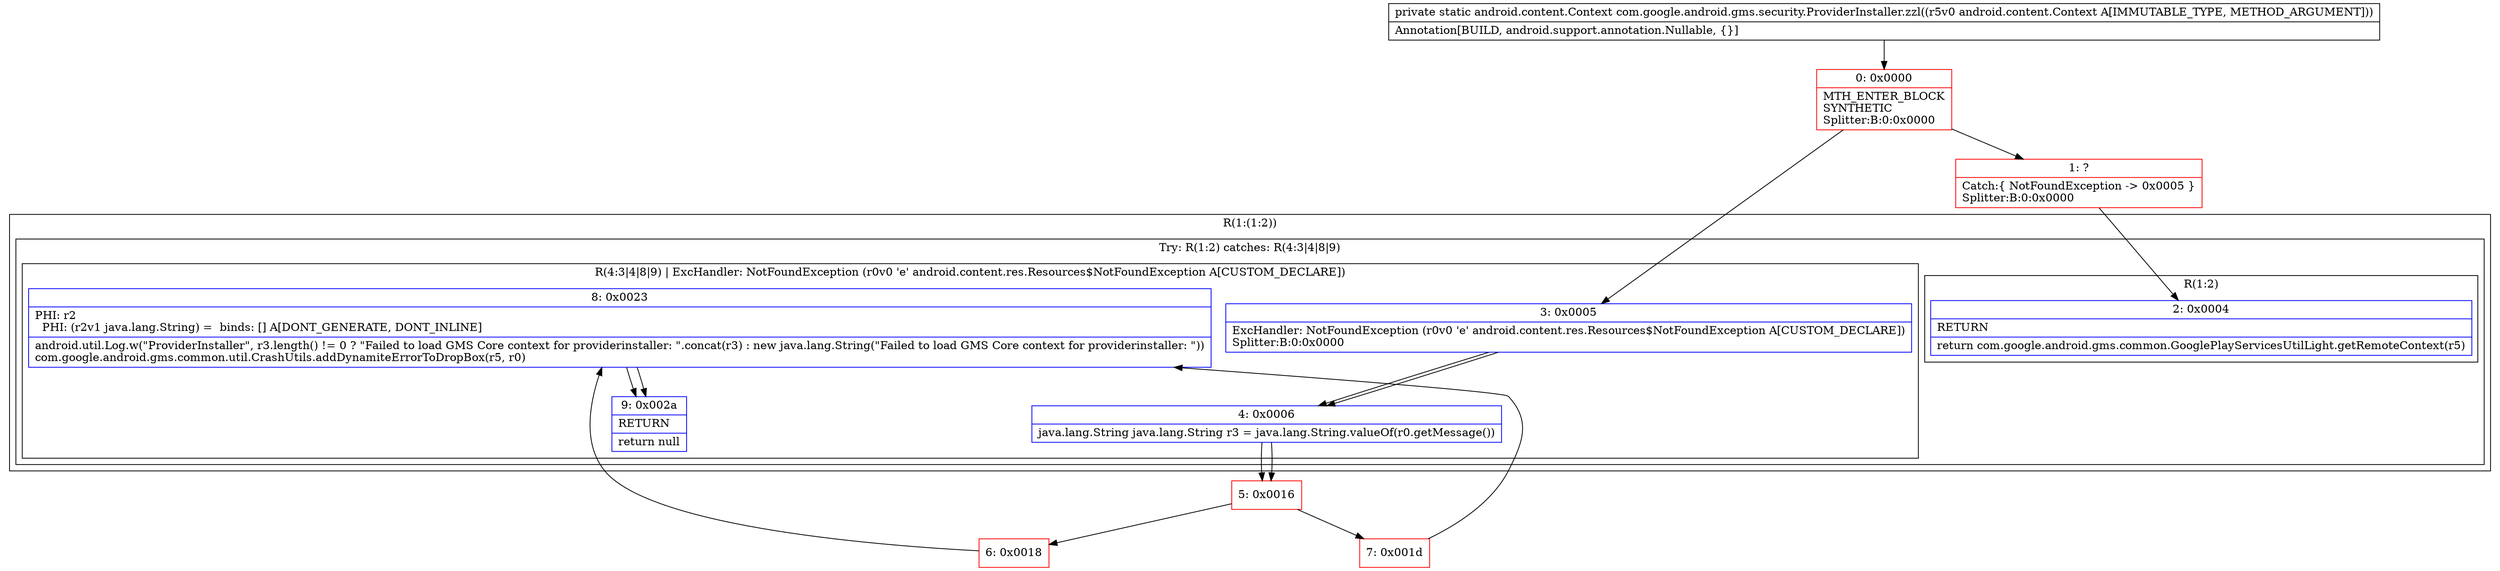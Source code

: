 digraph "CFG forcom.google.android.gms.security.ProviderInstaller.zzl(Landroid\/content\/Context;)Landroid\/content\/Context;" {
subgraph cluster_Region_14550803 {
label = "R(1:(1:2))";
node [shape=record,color=blue];
subgraph cluster_TryCatchRegion_1527774772 {
label = "Try: R(1:2) catches: R(4:3|4|8|9)";
node [shape=record,color=blue];
subgraph cluster_Region_1103383657 {
label = "R(1:2)";
node [shape=record,color=blue];
Node_2 [shape=record,label="{2\:\ 0x0004|RETURN\l|return com.google.android.gms.common.GooglePlayServicesUtilLight.getRemoteContext(r5)\l}"];
}
subgraph cluster_Region_1806718942 {
label = "R(4:3|4|8|9) | ExcHandler: NotFoundException (r0v0 'e' android.content.res.Resources$NotFoundException A[CUSTOM_DECLARE])\l";
node [shape=record,color=blue];
Node_3 [shape=record,label="{3\:\ 0x0005|ExcHandler: NotFoundException (r0v0 'e' android.content.res.Resources$NotFoundException A[CUSTOM_DECLARE])\lSplitter:B:0:0x0000\l}"];
Node_4 [shape=record,label="{4\:\ 0x0006|java.lang.String java.lang.String r3 = java.lang.String.valueOf(r0.getMessage())\l}"];
Node_8 [shape=record,label="{8\:\ 0x0023|PHI: r2 \l  PHI: (r2v1 java.lang.String) =  binds: [] A[DONT_GENERATE, DONT_INLINE]\l|android.util.Log.w(\"ProviderInstaller\", r3.length() != 0 ? \"Failed to load GMS Core context for providerinstaller: \".concat(r3) : new java.lang.String(\"Failed to load GMS Core context for providerinstaller: \"))\lcom.google.android.gms.common.util.CrashUtils.addDynamiteErrorToDropBox(r5, r0)\l}"];
Node_9 [shape=record,label="{9\:\ 0x002a|RETURN\l|return null\l}"];
}
}
}
subgraph cluster_Region_1806718942 {
label = "R(4:3|4|8|9) | ExcHandler: NotFoundException (r0v0 'e' android.content.res.Resources$NotFoundException A[CUSTOM_DECLARE])\l";
node [shape=record,color=blue];
Node_3 [shape=record,label="{3\:\ 0x0005|ExcHandler: NotFoundException (r0v0 'e' android.content.res.Resources$NotFoundException A[CUSTOM_DECLARE])\lSplitter:B:0:0x0000\l}"];
Node_4 [shape=record,label="{4\:\ 0x0006|java.lang.String java.lang.String r3 = java.lang.String.valueOf(r0.getMessage())\l}"];
Node_8 [shape=record,label="{8\:\ 0x0023|PHI: r2 \l  PHI: (r2v1 java.lang.String) =  binds: [] A[DONT_GENERATE, DONT_INLINE]\l|android.util.Log.w(\"ProviderInstaller\", r3.length() != 0 ? \"Failed to load GMS Core context for providerinstaller: \".concat(r3) : new java.lang.String(\"Failed to load GMS Core context for providerinstaller: \"))\lcom.google.android.gms.common.util.CrashUtils.addDynamiteErrorToDropBox(r5, r0)\l}"];
Node_9 [shape=record,label="{9\:\ 0x002a|RETURN\l|return null\l}"];
}
Node_0 [shape=record,color=red,label="{0\:\ 0x0000|MTH_ENTER_BLOCK\lSYNTHETIC\lSplitter:B:0:0x0000\l}"];
Node_1 [shape=record,color=red,label="{1\:\ ?|Catch:\{ NotFoundException \-\> 0x0005 \}\lSplitter:B:0:0x0000\l}"];
Node_5 [shape=record,color=red,label="{5\:\ 0x0016}"];
Node_6 [shape=record,color=red,label="{6\:\ 0x0018}"];
Node_7 [shape=record,color=red,label="{7\:\ 0x001d}"];
MethodNode[shape=record,label="{private static android.content.Context com.google.android.gms.security.ProviderInstaller.zzl((r5v0 android.content.Context A[IMMUTABLE_TYPE, METHOD_ARGUMENT]))  | Annotation[BUILD, android.support.annotation.Nullable, \{\}]\l}"];
MethodNode -> Node_0;
Node_3 -> Node_4;
Node_4 -> Node_5;
Node_8 -> Node_9;
Node_3 -> Node_4;
Node_4 -> Node_5;
Node_8 -> Node_9;
Node_0 -> Node_1;
Node_0 -> Node_3;
Node_1 -> Node_2;
Node_5 -> Node_6;
Node_5 -> Node_7;
Node_6 -> Node_8;
Node_7 -> Node_8;
}

